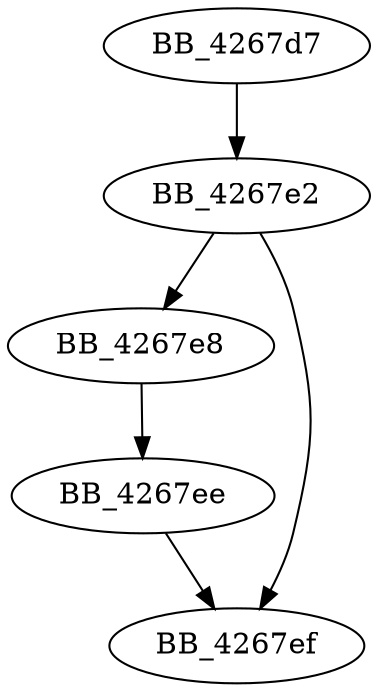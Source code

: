 DiGraph sub_4267D7{
BB_4267d7->BB_4267e2
BB_4267e2->BB_4267e8
BB_4267e2->BB_4267ef
BB_4267e8->BB_4267ee
BB_4267ee->BB_4267ef
}
